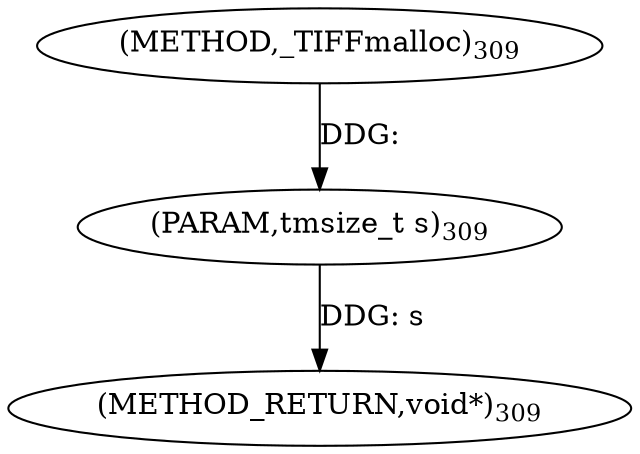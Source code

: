 digraph "_TIFFmalloc" {  
"8370" [label = <(METHOD,_TIFFmalloc)<SUB>309</SUB>> ]
"8372" [label = <(METHOD_RETURN,void*)<SUB>309</SUB>> ]
"8371" [label = <(PARAM,tmsize_t s)<SUB>309</SUB>> ]
  "8371" -> "8372"  [ label = "DDG: s"] 
  "8370" -> "8371"  [ label = "DDG: "] 
}
